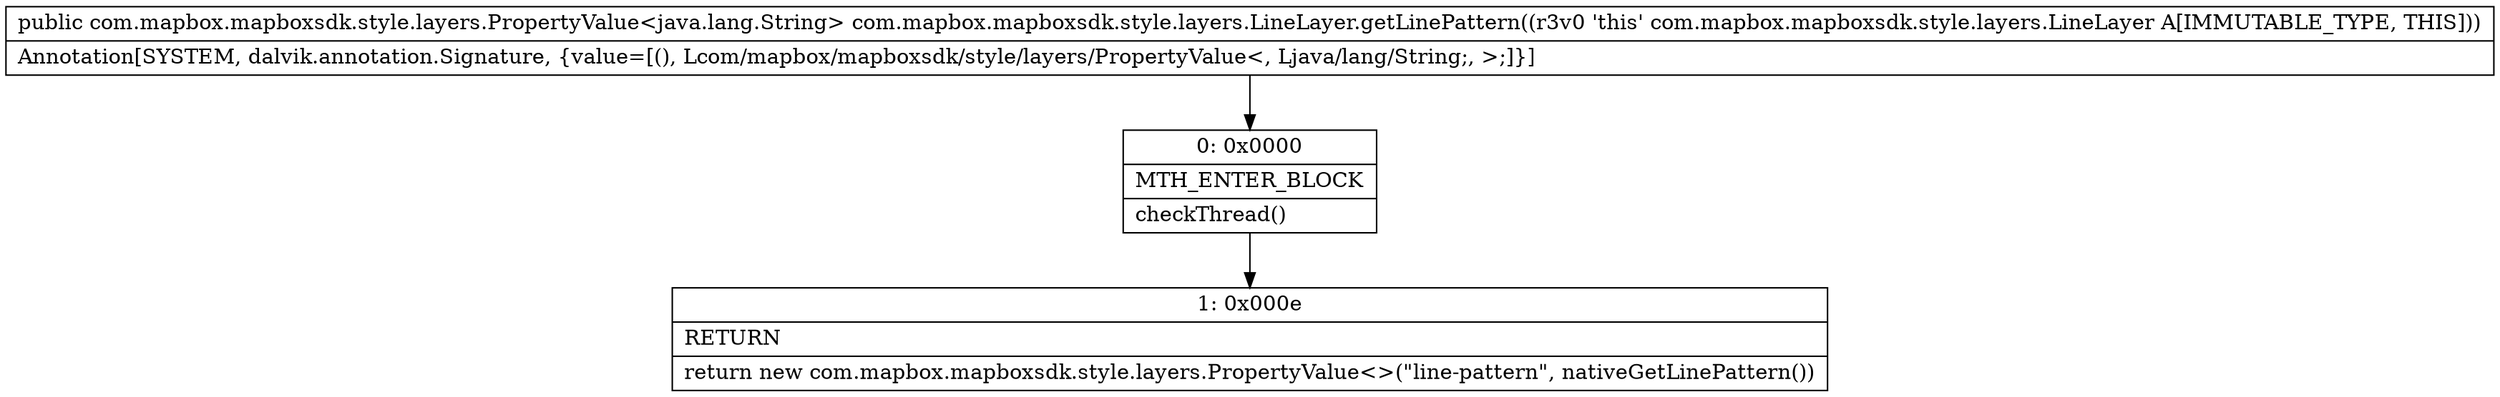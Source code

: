 digraph "CFG forcom.mapbox.mapboxsdk.style.layers.LineLayer.getLinePattern()Lcom\/mapbox\/mapboxsdk\/style\/layers\/PropertyValue;" {
Node_0 [shape=record,label="{0\:\ 0x0000|MTH_ENTER_BLOCK\l|checkThread()\l}"];
Node_1 [shape=record,label="{1\:\ 0x000e|RETURN\l|return new com.mapbox.mapboxsdk.style.layers.PropertyValue\<\>(\"line\-pattern\", nativeGetLinePattern())\l}"];
MethodNode[shape=record,label="{public com.mapbox.mapboxsdk.style.layers.PropertyValue\<java.lang.String\> com.mapbox.mapboxsdk.style.layers.LineLayer.getLinePattern((r3v0 'this' com.mapbox.mapboxsdk.style.layers.LineLayer A[IMMUTABLE_TYPE, THIS]))  | Annotation[SYSTEM, dalvik.annotation.Signature, \{value=[(), Lcom\/mapbox\/mapboxsdk\/style\/layers\/PropertyValue\<, Ljava\/lang\/String;, \>;]\}]\l}"];
MethodNode -> Node_0;
Node_0 -> Node_1;
}

